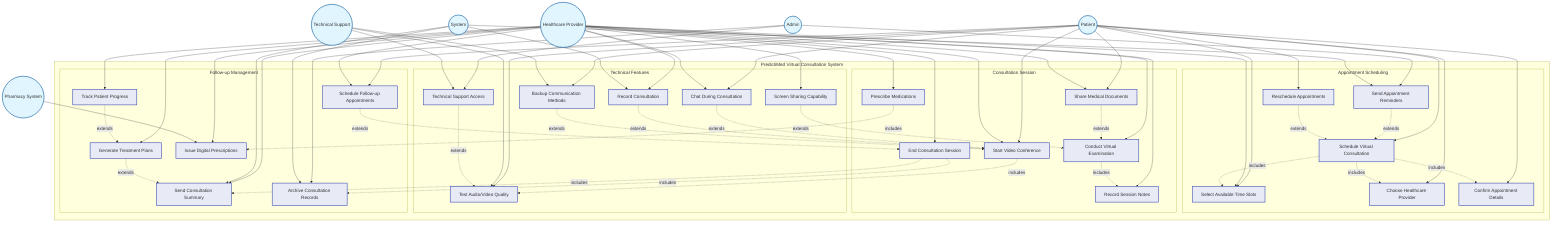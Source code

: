 graph TB
    %% ========================================
    %% VIRTUAL CONSULTATIONS USE CASES
    %% ========================================
    
    subgraph "PredictiMed Virtual Consultation System"
        subgraph "Appointment Scheduling"
            UC1[Schedule Virtual Consultation]
            UC2[Select Available Time Slots]
            UC3[Choose Healthcare Provider]
            UC4[Confirm Appointment Details]
            UC5[Send Appointment Reminders]
            UC6[Reschedule Appointments]
        end
        
        subgraph "Consultation Session"
            UC7[Start Video Conference]
            UC8[Conduct Virtual Examination]
            UC9[Share Medical Documents]
            UC10[Record Session Notes]
            UC11[Prescribe Medications]
            UC12[End Consultation Session]
        end
        
        subgraph "Technical Features"
            UC13[Test Audio/Video Quality]
            UC14[Screen Sharing Capability]
            UC15[Chat During Consultation]
            UC16[Record Consultation]
            UC17[Backup Communication Methods]
            UC18[Technical Support Access]
        end
        
        subgraph "Follow-up Management"
            UC19[Schedule Follow-up Appointments]
            UC20[Send Consultation Summary]
            UC21[Generate Treatment Plans]
            UC22[Track Patient Progress]
            UC23[Issue Digital Prescriptions]
            UC24[Archive Consultation Records]
        end
    end
    
    %% Actors
    Patient((Patient))
    HealthcareProvider((Healthcare Provider))
    Admin((Admin))
    TechnicalSupport((Technical Support))
    System((System))
    PharmacySystem((Pharmacy System))
    
    %% Patient Relationships
    Patient --> UC1
    Patient --> UC2
    Patient --> UC3
    Patient --> UC4
    Patient --> UC6
    Patient --> UC7
    Patient --> UC9
    Patient --> UC13
    Patient --> UC15
    Patient --> UC17
    Patient --> UC19
    
    %% Healthcare Provider Relationships
    HealthcareProvider --> UC2
    HealthcareProvider --> UC7
    HealthcareProvider --> UC8
    HealthcareProvider --> UC9
    HealthcareProvider --> UC10
    HealthcareProvider --> UC11
    HealthcareProvider --> UC12
    HealthcareProvider --> UC14
    HealthcareProvider --> UC15
    HealthcareProvider --> UC16
    HealthcareProvider --> UC19
    HealthcareProvider --> UC20
    HealthcareProvider --> UC21
    HealthcareProvider --> UC22
    HealthcareProvider --> UC23
    
    %% Admin Relationships
    Admin --> UC5
    Admin --> UC18
    Admin --> UC24
    
    %% Technical Support Relationships
    TechnicalSupport --> UC13
    TechnicalSupport --> UC17
    TechnicalSupport --> UC18
    
    %% System Relationships
    System --> UC5
    System --> UC16
    System --> UC20
    System --> UC24
    
    %% Pharmacy System Relationships
    PharmacySystem --> UC23
    
    %% Include Relationships
    UC1 -.->|includes| UC2
    UC1 -.->|includes| UC3
    UC1 -.->|includes| UC4
    UC7 -.->|includes| UC13
    UC8 -.->|includes| UC10
    UC11 -.->|includes| UC23
    UC12 -.->|includes| UC20
    UC12 -.->|includes| UC24
    
    %% Extend Relationships
    UC5 -.->|extends| UC1
    UC6 -.->|extends| UC1
    UC9 -.->|extends| UC8
    UC14 -.->|extends| UC8
    UC15 -.->|extends| UC7
    UC16 -.->|extends| UC7
    UC17 -.->|extends| UC7
    UC18 -.->|extends| UC13
    UC19 -.->|extends| UC12
    UC21 -.->|extends| UC20
    UC22 -.->|extends| UC21
    
    classDef actor fill:#e1f5fe,stroke:#01579b,stroke-width:2px
    classDef usecase fill:#e8eaf6,stroke:#3f51b5,stroke-width:2px
    classDef system fill:#fff3e0,stroke:#e65100,stroke-width:3px
    
    class Patient,HealthcareProvider,Admin,TechnicalSupport,System,PharmacySystem actor
    class UC1,UC2,UC3,UC4,UC5,UC6,UC7,UC8,UC9,UC10,UC11,UC12,UC13,UC14,UC15,UC16,UC17,UC18,UC19,UC20,UC21,UC22,UC23,UC24 usecase